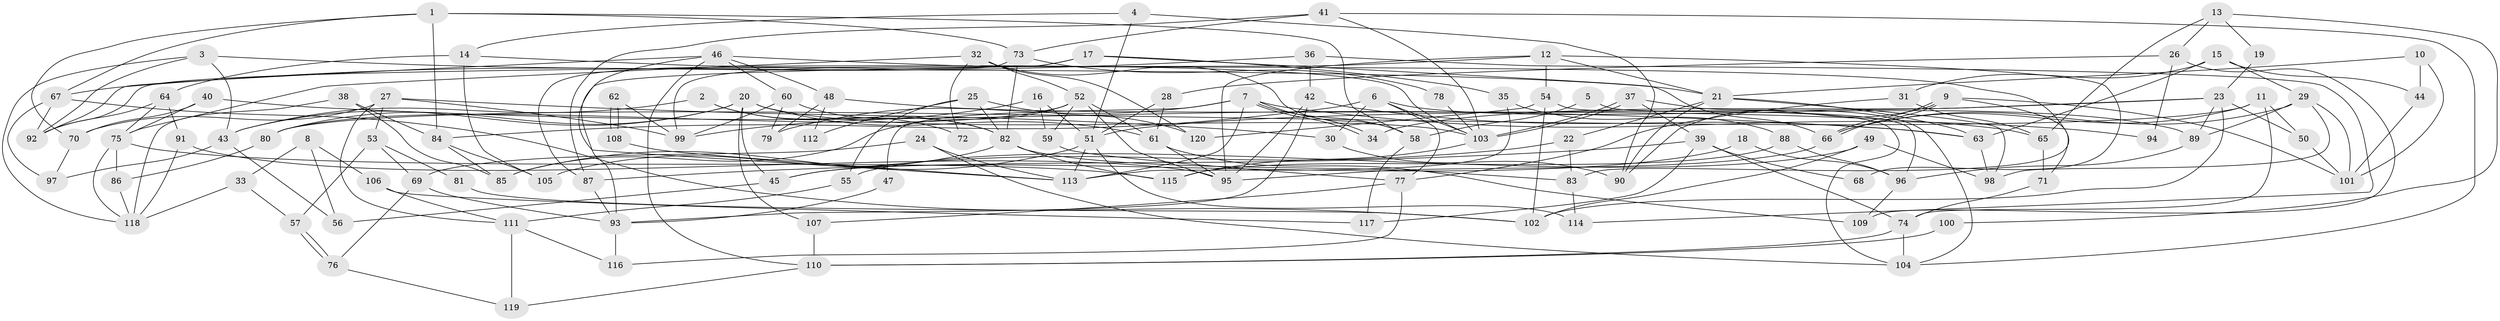 // Generated by graph-tools (version 1.1) at 2025/50/03/09/25 03:50:14]
// undirected, 120 vertices, 240 edges
graph export_dot {
graph [start="1"]
  node [color=gray90,style=filled];
  1;
  2;
  3;
  4;
  5;
  6;
  7;
  8;
  9;
  10;
  11;
  12;
  13;
  14;
  15;
  16;
  17;
  18;
  19;
  20;
  21;
  22;
  23;
  24;
  25;
  26;
  27;
  28;
  29;
  30;
  31;
  32;
  33;
  34;
  35;
  36;
  37;
  38;
  39;
  40;
  41;
  42;
  43;
  44;
  45;
  46;
  47;
  48;
  49;
  50;
  51;
  52;
  53;
  54;
  55;
  56;
  57;
  58;
  59;
  60;
  61;
  62;
  63;
  64;
  65;
  66;
  67;
  68;
  69;
  70;
  71;
  72;
  73;
  74;
  75;
  76;
  77;
  78;
  79;
  80;
  81;
  82;
  83;
  84;
  85;
  86;
  87;
  88;
  89;
  90;
  91;
  92;
  93;
  94;
  95;
  96;
  97;
  98;
  99;
  100;
  101;
  102;
  103;
  104;
  105;
  106;
  107;
  108;
  109;
  110;
  111;
  112;
  113;
  114;
  115;
  116;
  117;
  118;
  119;
  120;
  1 -- 84;
  1 -- 73;
  1 -- 58;
  1 -- 67;
  1 -- 70;
  2 -- 82;
  2 -- 43;
  2 -- 72;
  3 -- 92;
  3 -- 21;
  3 -- 43;
  3 -- 118;
  4 -- 51;
  4 -- 90;
  4 -- 14;
  5 -- 58;
  5 -- 96;
  6 -- 103;
  6 -- 89;
  6 -- 30;
  6 -- 77;
  6 -- 84;
  7 -- 34;
  7 -- 34;
  7 -- 58;
  7 -- 47;
  7 -- 79;
  7 -- 94;
  7 -- 113;
  8 -- 106;
  8 -- 56;
  8 -- 33;
  9 -- 66;
  9 -- 66;
  9 -- 101;
  9 -- 71;
  9 -- 90;
  10 -- 21;
  10 -- 44;
  10 -- 101;
  11 -- 66;
  11 -- 80;
  11 -- 50;
  11 -- 74;
  12 -- 95;
  12 -- 92;
  12 -- 21;
  12 -- 54;
  12 -- 68;
  13 -- 26;
  13 -- 65;
  13 -- 19;
  13 -- 100;
  14 -- 103;
  14 -- 64;
  14 -- 105;
  15 -- 31;
  15 -- 29;
  15 -- 44;
  15 -- 63;
  16 -- 99;
  16 -- 59;
  16 -- 51;
  17 -- 66;
  17 -- 93;
  17 -- 35;
  17 -- 99;
  18 -- 45;
  18 -- 96;
  19 -- 23;
  20 -- 43;
  20 -- 80;
  20 -- 45;
  20 -- 61;
  20 -- 103;
  20 -- 107;
  21 -- 90;
  21 -- 22;
  21 -- 63;
  21 -- 98;
  22 -- 83;
  22 -- 45;
  23 -- 51;
  23 -- 50;
  23 -- 34;
  23 -- 89;
  23 -- 102;
  24 -- 104;
  24 -- 113;
  24 -- 69;
  25 -- 82;
  25 -- 120;
  25 -- 55;
  25 -- 112;
  26 -- 109;
  26 -- 28;
  26 -- 94;
  27 -- 99;
  27 -- 70;
  27 -- 30;
  27 -- 53;
  27 -- 111;
  28 -- 51;
  28 -- 61;
  29 -- 98;
  29 -- 66;
  29 -- 89;
  29 -- 101;
  30 -- 90;
  31 -- 77;
  31 -- 65;
  32 -- 75;
  32 -- 52;
  32 -- 58;
  32 -- 72;
  32 -- 120;
  33 -- 118;
  33 -- 57;
  35 -- 113;
  35 -- 88;
  36 -- 42;
  36 -- 67;
  36 -- 114;
  37 -- 39;
  37 -- 103;
  37 -- 103;
  37 -- 104;
  38 -- 84;
  38 -- 85;
  38 -- 118;
  39 -- 74;
  39 -- 87;
  39 -- 68;
  39 -- 117;
  40 -- 63;
  40 -- 75;
  40 -- 70;
  41 -- 103;
  41 -- 104;
  41 -- 73;
  41 -- 87;
  42 -- 93;
  42 -- 63;
  42 -- 95;
  43 -- 97;
  43 -- 56;
  44 -- 101;
  45 -- 56;
  46 -- 110;
  46 -- 83;
  46 -- 48;
  46 -- 60;
  46 -- 92;
  46 -- 113;
  47 -- 93;
  48 -- 79;
  48 -- 65;
  48 -- 112;
  49 -- 102;
  49 -- 98;
  49 -- 55;
  50 -- 101;
  51 -- 113;
  51 -- 85;
  51 -- 114;
  52 -- 95;
  52 -- 61;
  52 -- 59;
  52 -- 80;
  52 -- 85;
  53 -- 57;
  53 -- 69;
  53 -- 81;
  54 -- 104;
  54 -- 102;
  54 -- 120;
  55 -- 111;
  57 -- 76;
  57 -- 76;
  58 -- 117;
  59 -- 77;
  60 -- 82;
  60 -- 79;
  60 -- 99;
  61 -- 95;
  61 -- 109;
  62 -- 99;
  62 -- 108;
  62 -- 108;
  63 -- 98;
  64 -- 92;
  64 -- 75;
  64 -- 91;
  65 -- 71;
  66 -- 95;
  67 -- 102;
  67 -- 92;
  67 -- 97;
  69 -- 76;
  69 -- 93;
  70 -- 97;
  71 -- 74;
  73 -- 82;
  73 -- 78;
  73 -- 87;
  74 -- 110;
  74 -- 104;
  75 -- 118;
  75 -- 86;
  75 -- 115;
  76 -- 119;
  77 -- 116;
  77 -- 107;
  78 -- 103;
  80 -- 86;
  81 -- 102;
  82 -- 115;
  82 -- 105;
  82 -- 83;
  83 -- 114;
  84 -- 85;
  84 -- 105;
  86 -- 118;
  87 -- 93;
  88 -- 115;
  88 -- 96;
  89 -- 96;
  91 -- 118;
  91 -- 95;
  93 -- 116;
  96 -- 109;
  100 -- 110;
  103 -- 115;
  106 -- 117;
  106 -- 111;
  107 -- 110;
  108 -- 113;
  110 -- 119;
  111 -- 116;
  111 -- 119;
}
